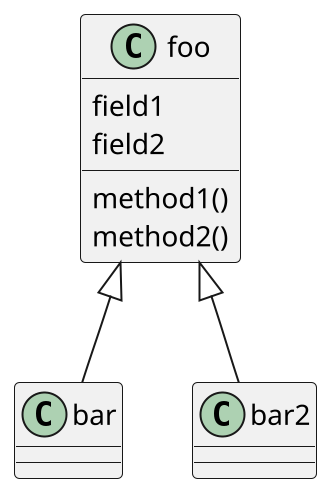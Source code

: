 {
  "sha1": "m38epej15od7b754fu1tux53k894dou",
  "insertion": {
    "when": "2024-06-03T18:59:34.807Z",
    "user": "plantuml@gmail.com"
  }
}
@startuml
class foo {
 field1
 field2
 method1()
 method2()
}
class bar
foo <|-- bar
class bar2
foo <|-- bar2

scale 2
@enduml
